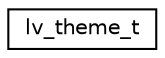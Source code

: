 digraph "Graphical Class Hierarchy"
{
 // LATEX_PDF_SIZE
  edge [fontname="Helvetica",fontsize="10",labelfontname="Helvetica",labelfontsize="10"];
  node [fontname="Helvetica",fontsize="10",shape=record];
  rankdir="LR";
  Node0 [label="lv_theme_t",height=0.2,width=0.4,color="black", fillcolor="white", style="filled",URL="$structlv__theme__t.html",tooltip=" "];
}
